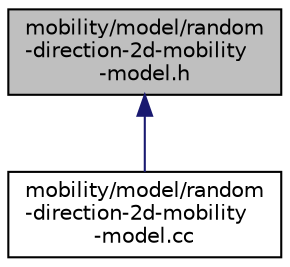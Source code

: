 digraph "mobility/model/random-direction-2d-mobility-model.h"
{
  edge [fontname="Helvetica",fontsize="10",labelfontname="Helvetica",labelfontsize="10"];
  node [fontname="Helvetica",fontsize="10",shape=record];
  Node1 [label="mobility/model/random\l-direction-2d-mobility\l-model.h",height=0.2,width=0.4,color="black", fillcolor="grey75", style="filled", fontcolor="black"];
  Node1 -> Node2 [dir="back",color="midnightblue",fontsize="10",style="solid"];
  Node2 [label="mobility/model/random\l-direction-2d-mobility\l-model.cc",height=0.2,width=0.4,color="black", fillcolor="white", style="filled",URL="$da/d9f/random-direction-2d-mobility-model_8cc.html"];
}
